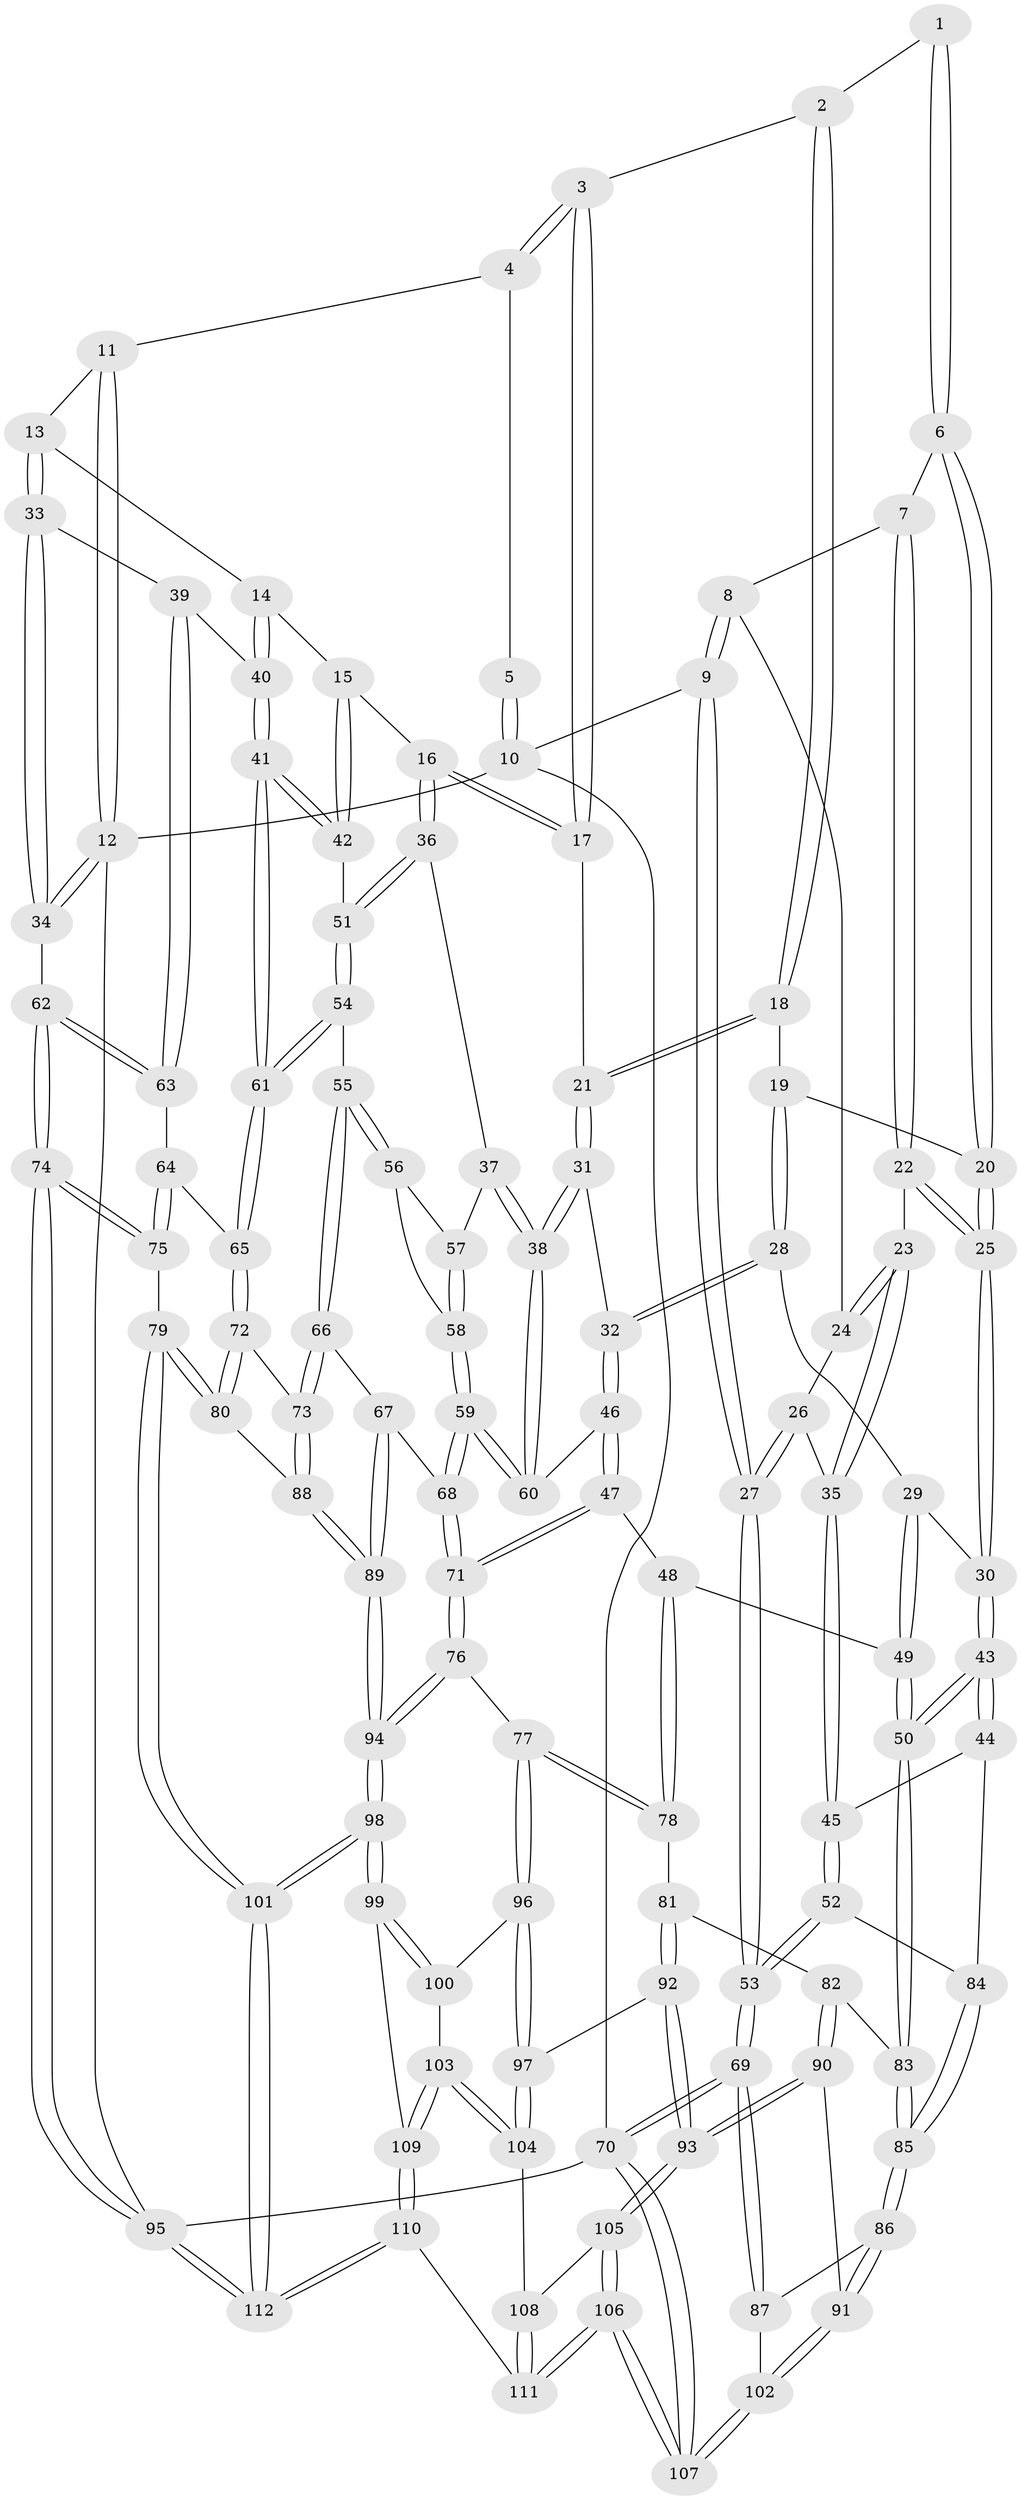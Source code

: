 // Generated by graph-tools (version 1.1) at 2025/03/03/09/25 03:03:11]
// undirected, 112 vertices, 277 edges
graph export_dot {
graph [start="1"]
  node [color=gray90,style=filled];
  1 [pos="+0.2840219903114944+0.10067283507708587"];
  2 [pos="+0.4457443520492048+0.14177613836183703"];
  3 [pos="+0.5303617595202715+0.05753708437195123"];
  4 [pos="+0.5975742591022043+0"];
  5 [pos="+0.24958432085891594+0"];
  6 [pos="+0.22644203256425433+0.18215248827268116"];
  7 [pos="+0.22360287348394517+0.18250825107704505"];
  8 [pos="+0.05816606603872077+0.09807821322694599"];
  9 [pos="+0+0"];
  10 [pos="+0+0"];
  11 [pos="+0.6616916143112765+0"];
  12 [pos="+1+0"];
  13 [pos="+0.7822152886115615+0.21617130619785382"];
  14 [pos="+0.7526029058496375+0.27121640974764144"];
  15 [pos="+0.7272950645139703+0.295628419870198"];
  16 [pos="+0.6416354065901662+0.33592752435828643"];
  17 [pos="+0.5850641281069922+0.2584837387212615"];
  18 [pos="+0.3982271722033377+0.2321553030497587"];
  19 [pos="+0.3762044474485263+0.24053104233536726"];
  20 [pos="+0.30385526125928236+0.2220945945284473"];
  21 [pos="+0.4502125892657618+0.29732074985162504"];
  22 [pos="+0.1768299274441197+0.3318056297362456"];
  23 [pos="+0.16794654698965972+0.33375801635259245"];
  24 [pos="+0.10846043344893543+0.27781406946798737"];
  25 [pos="+0.22338263502861055+0.35135394018853267"];
  26 [pos="+0.015585737642677374+0.31276279171881244"];
  27 [pos="+0+0.2644320430172346"];
  28 [pos="+0.3184496443240045+0.35578827797967966"];
  29 [pos="+0.2957160493530942+0.36252430435208505"];
  30 [pos="+0.22981548232725862+0.3557903212109314"];
  31 [pos="+0.48122980188395825+0.3865445714604592"];
  32 [pos="+0.3864299985550233+0.41590244786277347"];
  33 [pos="+1+0.26142619291641717"];
  34 [pos="+1+0.21585696325596387"];
  35 [pos="+0.11836331239716257+0.38680193846950933"];
  36 [pos="+0.6321225360388563+0.3541380076127116"];
  37 [pos="+0.6319942351436705+0.35427238636683184"];
  38 [pos="+0.512024400680496+0.4047620025794718"];
  39 [pos="+0.9025203077487318+0.4270190358075026"];
  40 [pos="+0.8967340865483014+0.4298234333718905"];
  41 [pos="+0.8692300837419806+0.45878270461189785"];
  42 [pos="+0.782751571917597+0.42931913461272503"];
  43 [pos="+0.22176809679756895+0.5660607557509894"];
  44 [pos="+0.1931395839979743+0.5501576269098565"];
  45 [pos="+0.08466820481282876+0.4729510460290039"];
  46 [pos="+0.3525648931095102+0.5131513793716119"];
  47 [pos="+0.33570619116998274+0.5306458602812919"];
  48 [pos="+0.2976716040449774+0.5461135190364184"];
  49 [pos="+0.2888358561315582+0.5476108912232611"];
  50 [pos="+0.22851328828721262+0.5727112985847215"];
  51 [pos="+0.733367096873133+0.45431582003210846"];
  52 [pos="+0+0.5016562907229786"];
  53 [pos="+0+0.48711130341337305"];
  54 [pos="+0.7119091025996804+0.5292721835810609"];
  55 [pos="+0.7028209179520853+0.5347158769728086"];
  56 [pos="+0.6484791533265937+0.4783789660649598"];
  57 [pos="+0.6327884268876016+0.3620961668220429"];
  58 [pos="+0.5881285084481178+0.5041355327044623"];
  59 [pos="+0.5314264751969483+0.5347713233674504"];
  60 [pos="+0.5132570351079545+0.49681133483140416"];
  61 [pos="+0.8515905509816871+0.5349339731333513"];
  62 [pos="+1+0.5906332413171038"];
  63 [pos="+0.9986778723388197+0.5401250614553458"];
  64 [pos="+0.8758655017166905+0.5730732628337785"];
  65 [pos="+0.8630222935996471+0.5683907779113472"];
  66 [pos="+0.6703569917201679+0.604482284142539"];
  67 [pos="+0.6631306720019664+0.6089334906238942"];
  68 [pos="+0.544582902723814+0.638856879934499"];
  69 [pos="+0+0.8702716785540431"];
  70 [pos="+0+1"];
  71 [pos="+0.5375528792145986+0.6489081994878139"];
  72 [pos="+0.835459249465409+0.6162617116949091"];
  73 [pos="+0.8040421679621257+0.6561689034615048"];
  74 [pos="+1+0.7634360670315542"];
  75 [pos="+1+0.7645972072330507"];
  76 [pos="+0.5260851754353337+0.682889571340736"];
  77 [pos="+0.4701413601421041+0.7286682836140377"];
  78 [pos="+0.46475811634258973+0.7258798842148574"];
  79 [pos="+1+0.7773774780768138"];
  80 [pos="+0.9929712466253183+0.7641512758059238"];
  81 [pos="+0.2765546419968315+0.6711235259067847"];
  82 [pos="+0.27582336931465784+0.6703376624141625"];
  83 [pos="+0.22442544050810212+0.6037233967254716"];
  84 [pos="+0.029760589471029802+0.6204829977878561"];
  85 [pos="+0.1094972878210669+0.7341239463791338"];
  86 [pos="+0.09034128733119+0.793120886406521"];
  87 [pos="+0.03485189769736502+0.8077211769271994"];
  88 [pos="+0.8077671005390137+0.7356767640657333"];
  89 [pos="+0.7444066766672848+0.8011584130688403"];
  90 [pos="+0.19326625303752834+0.8507759159854393"];
  91 [pos="+0.12080428557489503+0.8171471860605835"];
  92 [pos="+0.31081075504987987+0.8491352205366908"];
  93 [pos="+0.25169459325841276+0.8829046156348642"];
  94 [pos="+0.7163671331462241+0.8504448353668346"];
  95 [pos="+1+1"];
  96 [pos="+0.44662054761747466+0.7895296492256467"];
  97 [pos="+0.35135260609048014+0.8433350350956714"];
  98 [pos="+0.7182955930708957+0.9056503271313747"];
  99 [pos="+0.7155183984692015+0.9057673213217482"];
  100 [pos="+0.5022894116839203+0.8710894245500026"];
  101 [pos="+0.7748637625160718+0.9938532913639242"];
  102 [pos="+0.09278336189346896+1"];
  103 [pos="+0.48758970759412884+0.9565692759680189"];
  104 [pos="+0.4048655846093675+0.9445632061759037"];
  105 [pos="+0.24948685314685606+1"];
  106 [pos="+0.2165763691275832+1"];
  107 [pos="+0.08604463170281966+1"];
  108 [pos="+0.4004456092254299+0.9546615355299264"];
  109 [pos="+0.5005108744661405+0.9922870048229481"];
  110 [pos="+0.47236613315582765+1"];
  111 [pos="+0.4577846762456495+1"];
  112 [pos="+0.8124564391340631+1"];
  1 -- 2;
  1 -- 6;
  1 -- 6;
  2 -- 3;
  2 -- 18;
  2 -- 18;
  3 -- 4;
  3 -- 4;
  3 -- 17;
  3 -- 17;
  4 -- 5;
  4 -- 11;
  5 -- 10;
  5 -- 10;
  6 -- 7;
  6 -- 20;
  6 -- 20;
  7 -- 8;
  7 -- 22;
  7 -- 22;
  8 -- 9;
  8 -- 9;
  8 -- 24;
  9 -- 10;
  9 -- 27;
  9 -- 27;
  10 -- 12;
  10 -- 70;
  11 -- 12;
  11 -- 12;
  11 -- 13;
  12 -- 34;
  12 -- 34;
  12 -- 95;
  13 -- 14;
  13 -- 33;
  13 -- 33;
  14 -- 15;
  14 -- 40;
  14 -- 40;
  15 -- 16;
  15 -- 42;
  15 -- 42;
  16 -- 17;
  16 -- 17;
  16 -- 36;
  16 -- 36;
  17 -- 21;
  18 -- 19;
  18 -- 21;
  18 -- 21;
  19 -- 20;
  19 -- 28;
  19 -- 28;
  20 -- 25;
  20 -- 25;
  21 -- 31;
  21 -- 31;
  22 -- 23;
  22 -- 25;
  22 -- 25;
  23 -- 24;
  23 -- 24;
  23 -- 35;
  23 -- 35;
  24 -- 26;
  25 -- 30;
  25 -- 30;
  26 -- 27;
  26 -- 27;
  26 -- 35;
  27 -- 53;
  27 -- 53;
  28 -- 29;
  28 -- 32;
  28 -- 32;
  29 -- 30;
  29 -- 49;
  29 -- 49;
  30 -- 43;
  30 -- 43;
  31 -- 32;
  31 -- 38;
  31 -- 38;
  32 -- 46;
  32 -- 46;
  33 -- 34;
  33 -- 34;
  33 -- 39;
  34 -- 62;
  35 -- 45;
  35 -- 45;
  36 -- 37;
  36 -- 51;
  36 -- 51;
  37 -- 38;
  37 -- 38;
  37 -- 57;
  38 -- 60;
  38 -- 60;
  39 -- 40;
  39 -- 63;
  39 -- 63;
  40 -- 41;
  40 -- 41;
  41 -- 42;
  41 -- 42;
  41 -- 61;
  41 -- 61;
  42 -- 51;
  43 -- 44;
  43 -- 44;
  43 -- 50;
  43 -- 50;
  44 -- 45;
  44 -- 84;
  45 -- 52;
  45 -- 52;
  46 -- 47;
  46 -- 47;
  46 -- 60;
  47 -- 48;
  47 -- 71;
  47 -- 71;
  48 -- 49;
  48 -- 78;
  48 -- 78;
  49 -- 50;
  49 -- 50;
  50 -- 83;
  50 -- 83;
  51 -- 54;
  51 -- 54;
  52 -- 53;
  52 -- 53;
  52 -- 84;
  53 -- 69;
  53 -- 69;
  54 -- 55;
  54 -- 61;
  54 -- 61;
  55 -- 56;
  55 -- 56;
  55 -- 66;
  55 -- 66;
  56 -- 57;
  56 -- 58;
  57 -- 58;
  57 -- 58;
  58 -- 59;
  58 -- 59;
  59 -- 60;
  59 -- 60;
  59 -- 68;
  59 -- 68;
  61 -- 65;
  61 -- 65;
  62 -- 63;
  62 -- 63;
  62 -- 74;
  62 -- 74;
  63 -- 64;
  64 -- 65;
  64 -- 75;
  64 -- 75;
  65 -- 72;
  65 -- 72;
  66 -- 67;
  66 -- 73;
  66 -- 73;
  67 -- 68;
  67 -- 89;
  67 -- 89;
  68 -- 71;
  68 -- 71;
  69 -- 70;
  69 -- 70;
  69 -- 87;
  69 -- 87;
  70 -- 107;
  70 -- 107;
  70 -- 95;
  71 -- 76;
  71 -- 76;
  72 -- 73;
  72 -- 80;
  72 -- 80;
  73 -- 88;
  73 -- 88;
  74 -- 75;
  74 -- 75;
  74 -- 95;
  74 -- 95;
  75 -- 79;
  76 -- 77;
  76 -- 94;
  76 -- 94;
  77 -- 78;
  77 -- 78;
  77 -- 96;
  77 -- 96;
  78 -- 81;
  79 -- 80;
  79 -- 80;
  79 -- 101;
  79 -- 101;
  80 -- 88;
  81 -- 82;
  81 -- 92;
  81 -- 92;
  82 -- 83;
  82 -- 90;
  82 -- 90;
  83 -- 85;
  83 -- 85;
  84 -- 85;
  84 -- 85;
  85 -- 86;
  85 -- 86;
  86 -- 87;
  86 -- 91;
  86 -- 91;
  87 -- 102;
  88 -- 89;
  88 -- 89;
  89 -- 94;
  89 -- 94;
  90 -- 91;
  90 -- 93;
  90 -- 93;
  91 -- 102;
  91 -- 102;
  92 -- 93;
  92 -- 93;
  92 -- 97;
  93 -- 105;
  93 -- 105;
  94 -- 98;
  94 -- 98;
  95 -- 112;
  95 -- 112;
  96 -- 97;
  96 -- 97;
  96 -- 100;
  97 -- 104;
  97 -- 104;
  98 -- 99;
  98 -- 99;
  98 -- 101;
  98 -- 101;
  99 -- 100;
  99 -- 100;
  99 -- 109;
  100 -- 103;
  101 -- 112;
  101 -- 112;
  102 -- 107;
  102 -- 107;
  103 -- 104;
  103 -- 104;
  103 -- 109;
  103 -- 109;
  104 -- 108;
  105 -- 106;
  105 -- 106;
  105 -- 108;
  106 -- 107;
  106 -- 107;
  106 -- 111;
  106 -- 111;
  108 -- 111;
  108 -- 111;
  109 -- 110;
  109 -- 110;
  110 -- 111;
  110 -- 112;
  110 -- 112;
}
